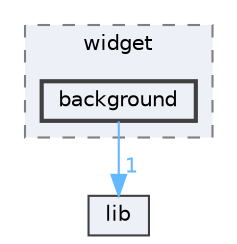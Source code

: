 digraph "test/widget/background"
{
 // LATEX_PDF_SIZE
  bgcolor="transparent";
  edge [fontname=Helvetica,fontsize=10,labelfontname=Helvetica,labelfontsize=10];
  node [fontname=Helvetica,fontsize=10,shape=box,height=0.2,width=0.4];
  compound=true
  subgraph clusterdir_9100f76114cb7712e60bb7a8a7446fb2 {
    graph [ bgcolor="#edf0f7", pencolor="grey50", label="widget", fontname=Helvetica,fontsize=10 style="filled,dashed", URL="dir_9100f76114cb7712e60bb7a8a7446fb2.html",tooltip=""]
  dir_8935fba1e48d6535bddd35686b8c2a55 [label="background", fillcolor="#edf0f7", color="grey25", style="filled,bold", URL="dir_8935fba1e48d6535bddd35686b8c2a55.html",tooltip=""];
  }
  dir_97aefd0d527b934f1d99a682da8fe6a9 [label="lib", fillcolor="#edf0f7", color="grey25", style="filled", URL="dir_97aefd0d527b934f1d99a682da8fe6a9.html",tooltip=""];
  dir_8935fba1e48d6535bddd35686b8c2a55->dir_97aefd0d527b934f1d99a682da8fe6a9 [headlabel="1", labeldistance=1.5 headhref="dir_000000_000006.html" href="dir_000000_000006.html" color="steelblue1" fontcolor="steelblue1"];
}
